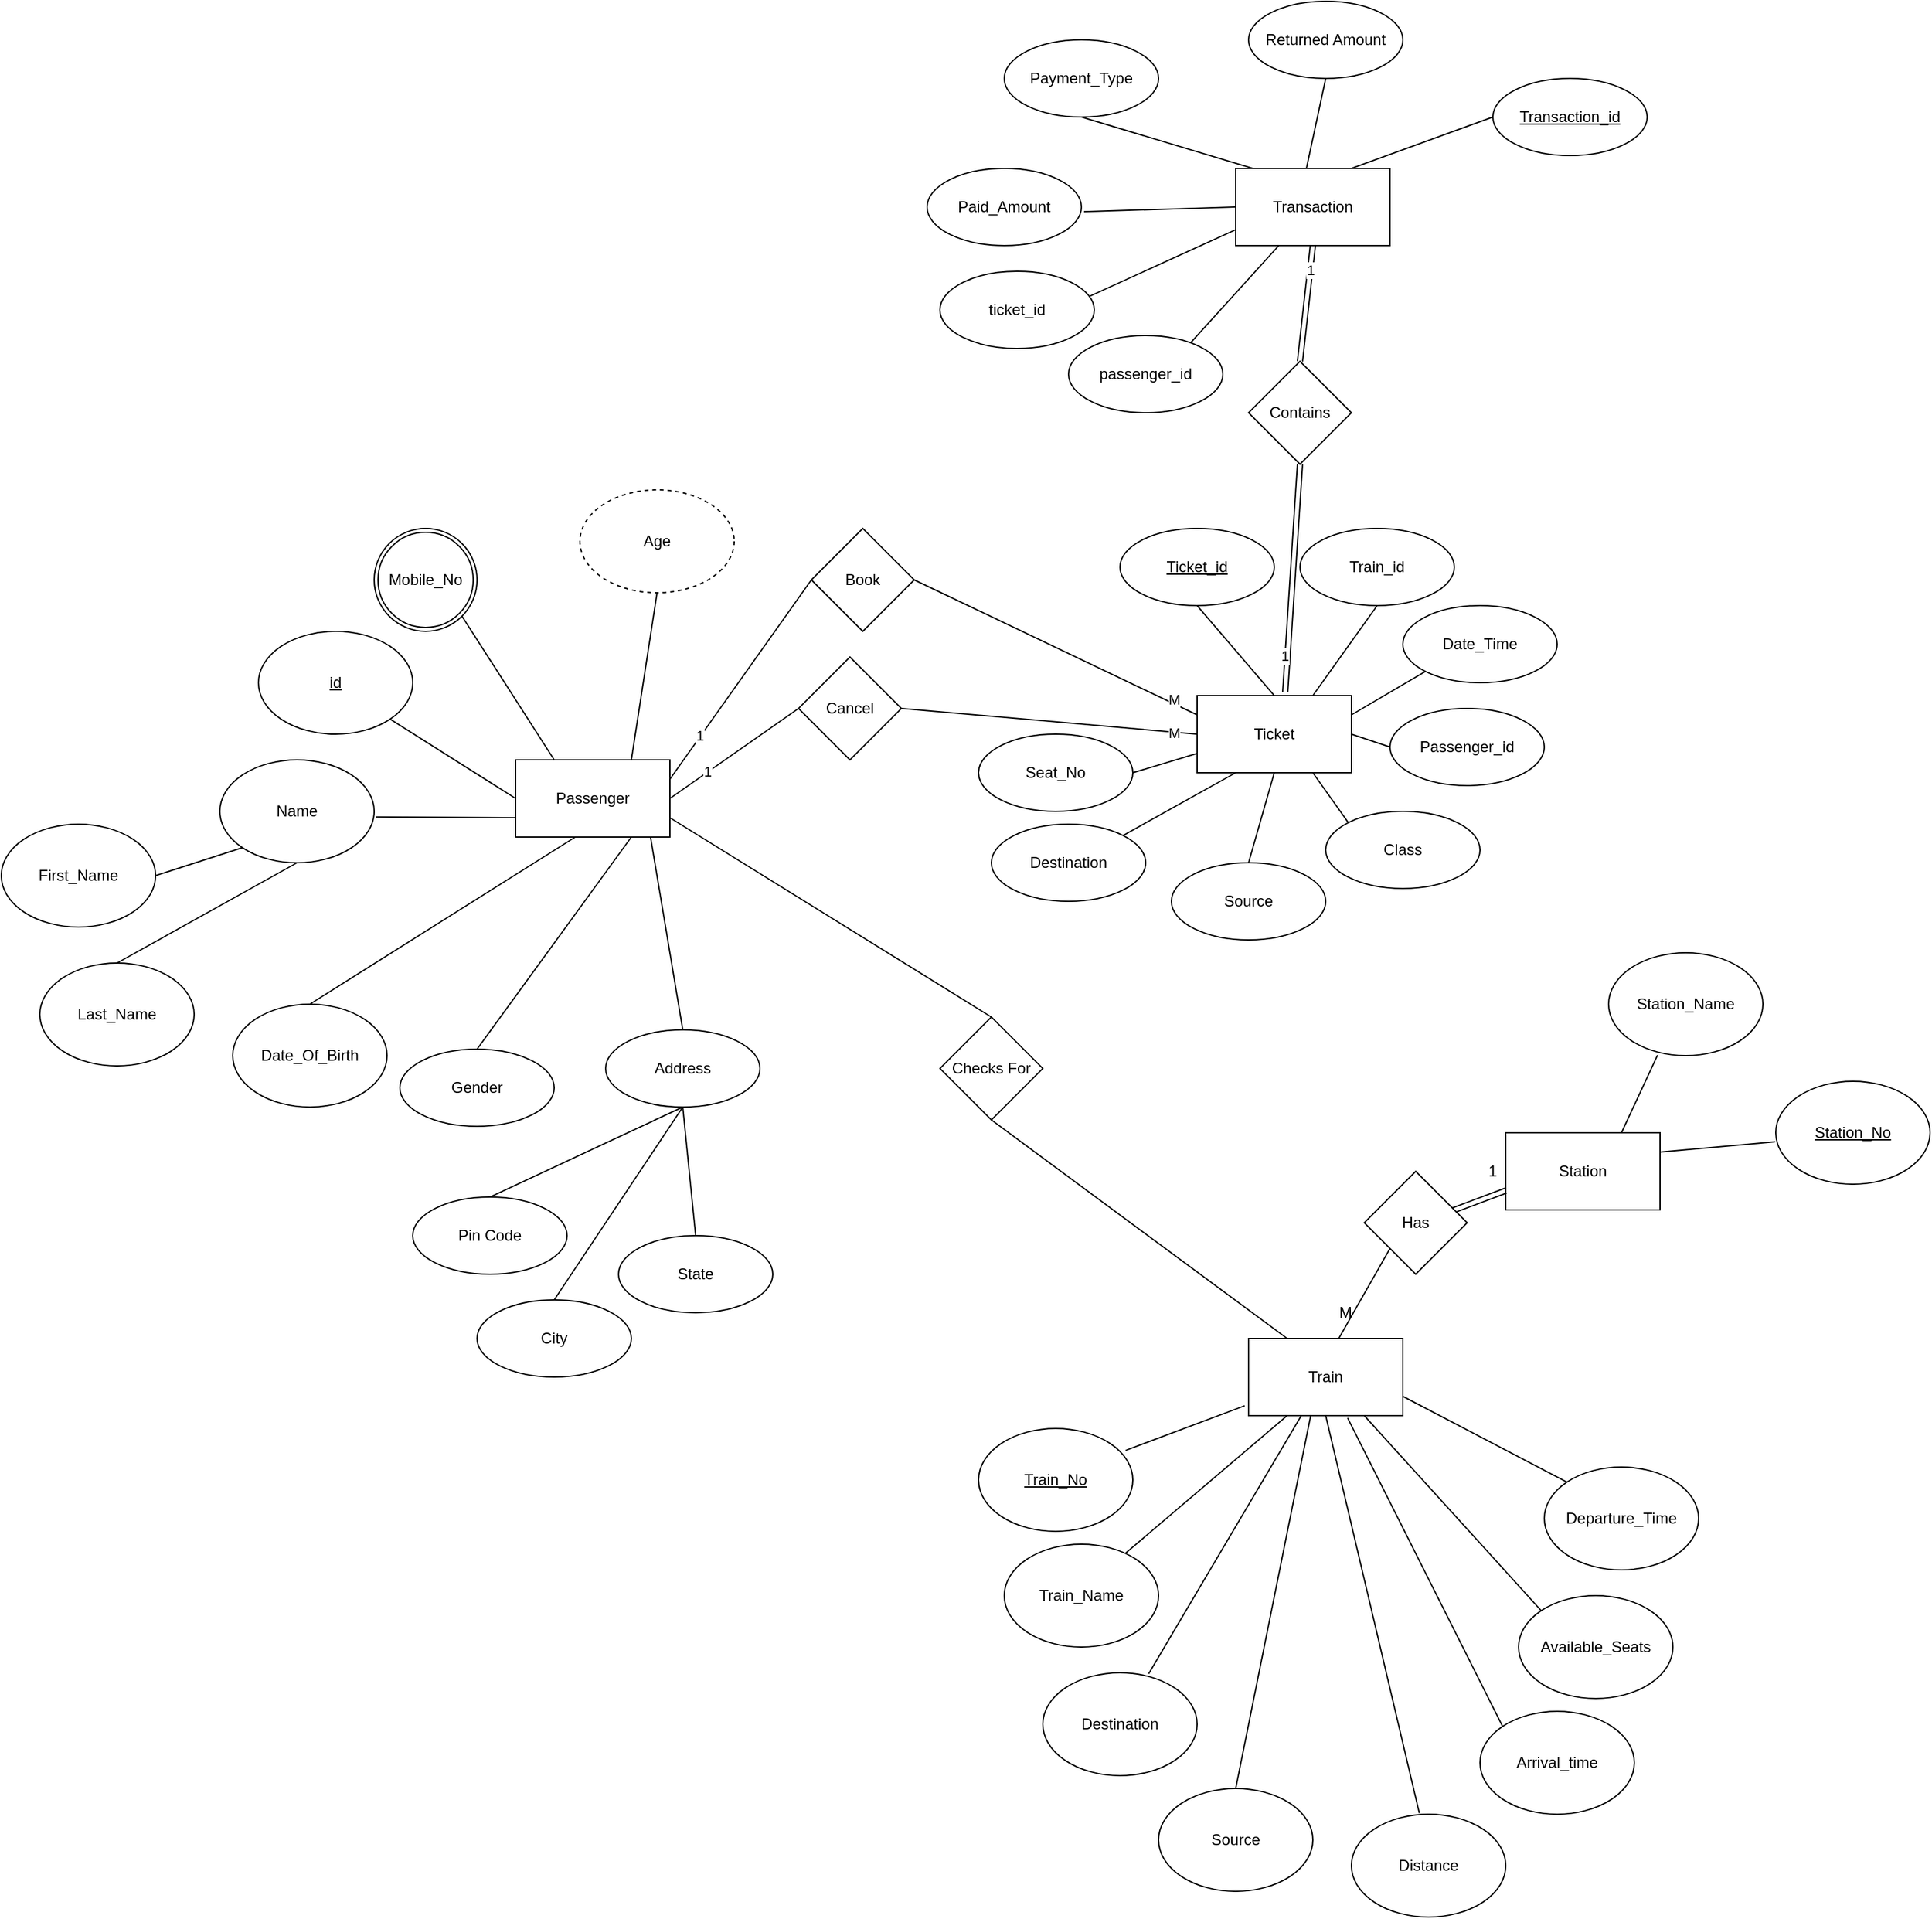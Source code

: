 <mxfile version="18.0.1" type="github">
  <diagram id="R2lEEEUBdFMjLlhIrx00" name="Page-1">
    <mxGraphModel dx="972" dy="984" grid="1" gridSize="10" guides="1" tooltips="1" connect="1" arrows="1" fold="1" page="1" pageScale="1" pageWidth="2000" pageHeight="2336" math="0" shadow="0" extFonts="Permanent Marker^https://fonts.googleapis.com/css?family=Permanent+Marker">
      <root>
        <mxCell id="0" />
        <mxCell id="1" parent="0" />
        <mxCell id="qXGRHOwea9Z-HIbD4cqm-10" style="endArrow=none;html=1;rounded=0;sourcePerimeterSpacing=8;targetPerimeterSpacing=8;entryX=0.786;entryY=0.088;entryDx=0;entryDy=0;entryPerimeter=0;exitX=0.25;exitY=1;exitDx=0;exitDy=0;" edge="1" parent="1" source="qXGRHOwea9Z-HIbD4cqm-1" target="qXGRHOwea9Z-HIbD4cqm-8">
          <mxGeometry relative="1" as="geometry" />
        </mxCell>
        <mxCell id="qXGRHOwea9Z-HIbD4cqm-12" style="endArrow=none;html=1;rounded=0;sourcePerimeterSpacing=8;targetPerimeterSpacing=8;entryX=0.5;entryY=0;entryDx=0;entryDy=0;exitX=0.405;exitY=0.977;exitDx=0;exitDy=0;exitPerimeter=0;" edge="1" parent="1" source="qXGRHOwea9Z-HIbD4cqm-1" target="qXGRHOwea9Z-HIbD4cqm-3">
          <mxGeometry relative="1" as="geometry" />
        </mxCell>
        <mxCell id="qXGRHOwea9Z-HIbD4cqm-13" style="endArrow=none;html=1;rounded=0;sourcePerimeterSpacing=8;targetPerimeterSpacing=8;exitX=-0.025;exitY=0.872;exitDx=0;exitDy=0;exitPerimeter=0;entryX=0.953;entryY=0.213;entryDx=0;entryDy=0;entryPerimeter=0;" edge="1" parent="1" source="qXGRHOwea9Z-HIbD4cqm-1" target="qXGRHOwea9Z-HIbD4cqm-9">
          <mxGeometry relative="1" as="geometry" />
        </mxCell>
        <mxCell id="qXGRHOwea9Z-HIbD4cqm-14" style="endArrow=none;html=1;rounded=0;sourcePerimeterSpacing=8;targetPerimeterSpacing=8;exitX=0.5;exitY=1;exitDx=0;exitDy=0;entryX=0.44;entryY=-0.011;entryDx=0;entryDy=0;entryPerimeter=0;" edge="1" parent="1" source="qXGRHOwea9Z-HIbD4cqm-1" target="qXGRHOwea9Z-HIbD4cqm-7">
          <mxGeometry relative="1" as="geometry" />
        </mxCell>
        <mxCell id="qXGRHOwea9Z-HIbD4cqm-15" style="endArrow=none;html=1;rounded=0;sourcePerimeterSpacing=8;targetPerimeterSpacing=8;entryX=0;entryY=0;entryDx=0;entryDy=0;exitX=0.642;exitY=1.03;exitDx=0;exitDy=0;exitPerimeter=0;" edge="1" parent="1" source="qXGRHOwea9Z-HIbD4cqm-1" target="qXGRHOwea9Z-HIbD4cqm-2">
          <mxGeometry relative="1" as="geometry" />
        </mxCell>
        <mxCell id="qXGRHOwea9Z-HIbD4cqm-16" style="endArrow=none;html=1;rounded=0;sourcePerimeterSpacing=8;targetPerimeterSpacing=8;entryX=0;entryY=0;entryDx=0;entryDy=0;exitX=0.75;exitY=1;exitDx=0;exitDy=0;" edge="1" parent="1" source="qXGRHOwea9Z-HIbD4cqm-1" target="qXGRHOwea9Z-HIbD4cqm-5">
          <mxGeometry relative="1" as="geometry" />
        </mxCell>
        <mxCell id="qXGRHOwea9Z-HIbD4cqm-17" style="endArrow=none;html=1;rounded=0;sourcePerimeterSpacing=8;targetPerimeterSpacing=8;entryX=0;entryY=0;entryDx=0;entryDy=0;exitX=1;exitY=0.75;exitDx=0;exitDy=0;" edge="1" parent="1" source="qXGRHOwea9Z-HIbD4cqm-1" target="qXGRHOwea9Z-HIbD4cqm-6">
          <mxGeometry relative="1" as="geometry" />
        </mxCell>
        <mxCell id="qXGRHOwea9Z-HIbD4cqm-23" style="endArrow=none;html=1;rounded=0;sourcePerimeterSpacing=8;targetPerimeterSpacing=8;exitX=0.343;exitY=0.995;exitDx=0;exitDy=0;exitPerimeter=0;entryX=0.686;entryY=0.009;entryDx=0;entryDy=0;entryPerimeter=0;" edge="1" parent="1" source="qXGRHOwea9Z-HIbD4cqm-1" target="qXGRHOwea9Z-HIbD4cqm-4">
          <mxGeometry relative="1" as="geometry" />
        </mxCell>
        <mxCell id="qXGRHOwea9Z-HIbD4cqm-30" style="endArrow=none;html=1;rounded=0;sourcePerimeterSpacing=8;targetPerimeterSpacing=8;exitX=0.571;exitY=0.047;exitDx=0;exitDy=0;exitPerimeter=0;entryX=0;entryY=1;entryDx=0;entryDy=0;" edge="1" parent="1" source="qXGRHOwea9Z-HIbD4cqm-1" target="qXGRHOwea9Z-HIbD4cqm-29">
          <mxGeometry relative="1" as="geometry" />
        </mxCell>
        <UserObject label="Train" tooltip="endArrow=none;html=1;rounded=0;sourcePerimeterSpacing=8;targetPerimeterSpacing=8;" id="qXGRHOwea9Z-HIbD4cqm-1">
          <mxCell style="rounded=0;whiteSpace=wrap;html=1;hachureGap=4;" vertex="1" parent="1">
            <mxGeometry x="1060" y="1340" width="120" height="60" as="geometry" />
          </mxCell>
        </UserObject>
        <mxCell id="qXGRHOwea9Z-HIbD4cqm-2" value="Arrival_time" style="ellipse;whiteSpace=wrap;html=1;hachureGap=4;" vertex="1" parent="1">
          <mxGeometry x="1240" y="1630" width="120" height="80" as="geometry" />
        </mxCell>
        <mxCell id="qXGRHOwea9Z-HIbD4cqm-3" value="Source" style="ellipse;whiteSpace=wrap;html=1;hachureGap=4;" vertex="1" parent="1">
          <mxGeometry x="990" y="1690" width="120" height="80" as="geometry" />
        </mxCell>
        <mxCell id="qXGRHOwea9Z-HIbD4cqm-4" value="Destination" style="ellipse;whiteSpace=wrap;html=1;hachureGap=4;" vertex="1" parent="1">
          <mxGeometry x="900" y="1600" width="120" height="80" as="geometry" />
        </mxCell>
        <mxCell id="qXGRHOwea9Z-HIbD4cqm-5" value="Available_Seats" style="ellipse;whiteSpace=wrap;html=1;hachureGap=4;" vertex="1" parent="1">
          <mxGeometry x="1270" y="1540" width="120" height="80" as="geometry" />
        </mxCell>
        <mxCell id="qXGRHOwea9Z-HIbD4cqm-6" value="Departure_Time" style="ellipse;whiteSpace=wrap;html=1;hachureGap=4;" vertex="1" parent="1">
          <mxGeometry x="1290" y="1440" width="120" height="80" as="geometry" />
        </mxCell>
        <mxCell id="qXGRHOwea9Z-HIbD4cqm-7" value="Distance" style="ellipse;whiteSpace=wrap;html=1;hachureGap=4;" vertex="1" parent="1">
          <mxGeometry x="1140" y="1710" width="120" height="80" as="geometry" />
        </mxCell>
        <mxCell id="qXGRHOwea9Z-HIbD4cqm-8" value="Train_Name" style="ellipse;whiteSpace=wrap;html=1;hachureGap=4;" vertex="1" parent="1">
          <mxGeometry x="870" y="1500" width="120" height="80" as="geometry" />
        </mxCell>
        <object label="&lt;u&gt;Train_No&lt;/u&gt;" id="qXGRHOwea9Z-HIbD4cqm-9">
          <mxCell style="ellipse;whiteSpace=wrap;html=1;hachureGap=4;" vertex="1" parent="1">
            <mxGeometry x="850" y="1410" width="120" height="80" as="geometry" />
          </mxCell>
        </object>
        <mxCell id="qXGRHOwea9Z-HIbD4cqm-27" style="endArrow=none;html=1;rounded=0;sourcePerimeterSpacing=8;targetPerimeterSpacing=8;exitX=0.75;exitY=0;exitDx=0;exitDy=0;entryX=0.317;entryY=0.996;entryDx=0;entryDy=0;entryPerimeter=0;" edge="1" parent="1" source="qXGRHOwea9Z-HIbD4cqm-21" target="qXGRHOwea9Z-HIbD4cqm-26">
          <mxGeometry relative="1" as="geometry">
            <mxPoint x="1359" y="1162.0" as="sourcePoint" />
          </mxGeometry>
        </mxCell>
        <mxCell id="qXGRHOwea9Z-HIbD4cqm-28" style="endArrow=none;html=1;rounded=0;sourcePerimeterSpacing=8;targetPerimeterSpacing=8;exitX=1;exitY=0.25;exitDx=0;exitDy=0;entryX=-0.003;entryY=0.588;entryDx=0;entryDy=0;entryPerimeter=0;" edge="1" parent="1" source="qXGRHOwea9Z-HIbD4cqm-21" target="qXGRHOwea9Z-HIbD4cqm-25">
          <mxGeometry relative="1" as="geometry">
            <mxPoint x="1408" y="1192.853" as="sourcePoint" />
          </mxGeometry>
        </mxCell>
        <mxCell id="qXGRHOwea9Z-HIbD4cqm-21" value="Station" style="rounded=0;whiteSpace=wrap;html=1;hachureGap=4;" vertex="1" parent="1">
          <mxGeometry x="1260" y="1180" width="120" height="60" as="geometry" />
        </mxCell>
        <mxCell id="qXGRHOwea9Z-HIbD4cqm-25" value="&lt;u&gt;Station_No&lt;/u&gt;" style="ellipse;whiteSpace=wrap;html=1;hachureGap=4;" vertex="1" parent="1">
          <mxGeometry x="1470" y="1140" width="120" height="80" as="geometry" />
        </mxCell>
        <mxCell id="qXGRHOwea9Z-HIbD4cqm-26" value="Station_Name" style="ellipse;whiteSpace=wrap;html=1;hachureGap=4;" vertex="1" parent="1">
          <mxGeometry x="1340" y="1040" width="120" height="80" as="geometry" />
        </mxCell>
        <mxCell id="qXGRHOwea9Z-HIbD4cqm-31" style="endArrow=none;html=1;rounded=0;sourcePerimeterSpacing=8;targetPerimeterSpacing=8;exitX=0.851;exitY=0.384;exitDx=0;exitDy=0;exitPerimeter=0;entryX=0;entryY=0.75;entryDx=0;entryDy=0;shape=link;" edge="1" parent="1" source="qXGRHOwea9Z-HIbD4cqm-29" target="qXGRHOwea9Z-HIbD4cqm-21">
          <mxGeometry relative="1" as="geometry" />
        </mxCell>
        <mxCell id="qXGRHOwea9Z-HIbD4cqm-29" value="Has" style="rhombus;whiteSpace=wrap;html=1;hachureGap=4;" vertex="1" parent="1">
          <mxGeometry x="1150" y="1210" width="80" height="80" as="geometry" />
        </mxCell>
        <mxCell id="qXGRHOwea9Z-HIbD4cqm-32" value="1" style="text;strokeColor=none;fillColor=none;html=1;align=center;verticalAlign=middle;whiteSpace=wrap;rounded=0;hachureGap=4;" vertex="1" parent="1">
          <mxGeometry x="1220" y="1195" width="60" height="30" as="geometry" />
        </mxCell>
        <mxCell id="qXGRHOwea9Z-HIbD4cqm-44" value="M" style="text;html=1;align=center;verticalAlign=middle;resizable=0;points=[];autosize=1;strokeColor=none;fillColor=none;hachureGap=4;" vertex="1" parent="1">
          <mxGeometry x="1120" y="1310" width="30" height="20" as="geometry" />
        </mxCell>
        <mxCell id="qXGRHOwea9Z-HIbD4cqm-63" style="endArrow=none;html=1;rounded=0;sourcePerimeterSpacing=8;targetPerimeterSpacing=8;entryX=1;entryY=1;entryDx=0;entryDy=0;exitX=0;exitY=0.5;exitDx=0;exitDy=0;" edge="1" parent="1" source="qXGRHOwea9Z-HIbD4cqm-48" target="qXGRHOwea9Z-HIbD4cqm-57">
          <mxGeometry relative="1" as="geometry" />
        </mxCell>
        <mxCell id="qXGRHOwea9Z-HIbD4cqm-65" style="endArrow=none;html=1;rounded=0;sourcePerimeterSpacing=8;targetPerimeterSpacing=8;entryX=0.5;entryY=0;entryDx=0;entryDy=0;exitX=0.405;exitY=0.977;exitDx=0;exitDy=0;exitPerimeter=0;" edge="1" parent="1" source="qXGRHOwea9Z-HIbD4cqm-48" target="qXGRHOwea9Z-HIbD4cqm-50">
          <mxGeometry relative="1" as="geometry" />
        </mxCell>
        <mxCell id="qXGRHOwea9Z-HIbD4cqm-66" style="endArrow=none;html=1;rounded=0;sourcePerimeterSpacing=8;targetPerimeterSpacing=8;entryX=1;entryY=1;entryDx=0;entryDy=0;exitX=0.25;exitY=0;exitDx=0;exitDy=0;" edge="1" parent="1" source="qXGRHOwea9Z-HIbD4cqm-48" target="qXGRHOwea9Z-HIbD4cqm-56">
          <mxGeometry relative="1" as="geometry" />
        </mxCell>
        <mxCell id="qXGRHOwea9Z-HIbD4cqm-67" style="endArrow=none;html=1;rounded=0;sourcePerimeterSpacing=8;targetPerimeterSpacing=8;entryX=0.5;entryY=1;entryDx=0;entryDy=0;exitX=0.75;exitY=0;exitDx=0;exitDy=0;" edge="1" parent="1" source="qXGRHOwea9Z-HIbD4cqm-48" target="qXGRHOwea9Z-HIbD4cqm-51">
          <mxGeometry relative="1" as="geometry">
            <mxPoint x="637.574" y="858.284" as="targetPoint" />
          </mxGeometry>
        </mxCell>
        <mxCell id="qXGRHOwea9Z-HIbD4cqm-68" style="endArrow=none;html=1;rounded=0;sourcePerimeterSpacing=8;targetPerimeterSpacing=8;entryX=1.011;entryY=0.554;entryDx=0;entryDy=0;exitX=0;exitY=0.75;exitDx=0;exitDy=0;entryPerimeter=0;" edge="1" parent="1" source="qXGRHOwea9Z-HIbD4cqm-48" target="qXGRHOwea9Z-HIbD4cqm-58">
          <mxGeometry relative="1" as="geometry" />
        </mxCell>
        <mxCell id="qXGRHOwea9Z-HIbD4cqm-70" value="" style="endArrow=none;html=1;rounded=0;sourcePerimeterSpacing=8;targetPerimeterSpacing=8;entryX=0.5;entryY=0;entryDx=0;entryDy=0;exitX=0.75;exitY=1;exitDx=0;exitDy=0;" edge="1" parent="1" source="qXGRHOwea9Z-HIbD4cqm-48" target="qXGRHOwea9Z-HIbD4cqm-69">
          <mxGeometry relative="1" as="geometry" />
        </mxCell>
        <mxCell id="qXGRHOwea9Z-HIbD4cqm-76" value="" style="endArrow=none;html=1;rounded=0;sourcePerimeterSpacing=8;targetPerimeterSpacing=8;entryX=0.5;entryY=0;entryDx=0;entryDy=0;exitX=0.873;exitY=0.984;exitDx=0;exitDy=0;exitPerimeter=0;" edge="1" parent="1" source="qXGRHOwea9Z-HIbD4cqm-48" target="qXGRHOwea9Z-HIbD4cqm-75">
          <mxGeometry relative="1" as="geometry">
            <mxPoint x="660.0" y="920" as="targetPoint" />
          </mxGeometry>
        </mxCell>
        <mxCell id="qXGRHOwea9Z-HIbD4cqm-115" value="" style="endArrow=none;html=1;rounded=0;sourcePerimeterSpacing=8;targetPerimeterSpacing=8;entryX=0;entryY=0.5;entryDx=0;entryDy=0;exitX=1;exitY=0.25;exitDx=0;exitDy=0;" edge="1" parent="1" source="qXGRHOwea9Z-HIbD4cqm-48" target="qXGRHOwea9Z-HIbD4cqm-114">
          <mxGeometry relative="1" as="geometry" />
        </mxCell>
        <mxCell id="qXGRHOwea9Z-HIbD4cqm-131" value="1" style="edgeLabel;html=1;align=center;verticalAlign=middle;resizable=0;points=[];" vertex="1" connectable="0" parent="qXGRHOwea9Z-HIbD4cqm-115">
          <mxGeometry x="-0.571" y="1" relative="1" as="geometry">
            <mxPoint as="offset" />
          </mxGeometry>
        </mxCell>
        <mxCell id="qXGRHOwea9Z-HIbD4cqm-119" value="" style="endArrow=none;html=1;rounded=0;sourcePerimeterSpacing=8;targetPerimeterSpacing=8;entryX=0;entryY=0.5;entryDx=0;entryDy=0;exitX=1;exitY=0.5;exitDx=0;exitDy=0;" edge="1" parent="1" source="qXGRHOwea9Z-HIbD4cqm-48" target="qXGRHOwea9Z-HIbD4cqm-118">
          <mxGeometry relative="1" as="geometry" />
        </mxCell>
        <mxCell id="qXGRHOwea9Z-HIbD4cqm-132" value="1" style="edgeLabel;html=1;align=center;verticalAlign=middle;resizable=0;points=[];" vertex="1" connectable="0" parent="qXGRHOwea9Z-HIbD4cqm-119">
          <mxGeometry x="-0.408" y="1" relative="1" as="geometry">
            <mxPoint as="offset" />
          </mxGeometry>
        </mxCell>
        <mxCell id="qXGRHOwea9Z-HIbD4cqm-136" value="" style="endArrow=none;html=1;rounded=0;sourcePerimeterSpacing=8;targetPerimeterSpacing=8;entryX=0.5;entryY=0;entryDx=0;entryDy=0;exitX=1;exitY=0.75;exitDx=0;exitDy=0;" edge="1" parent="1" source="qXGRHOwea9Z-HIbD4cqm-48" target="qXGRHOwea9Z-HIbD4cqm-135">
          <mxGeometry relative="1" as="geometry" />
        </mxCell>
        <UserObject label="Passenger" tooltip="endArrow=none;html=1;rounded=0;sourcePerimeterSpacing=8;targetPerimeterSpacing=8;" id="qXGRHOwea9Z-HIbD4cqm-48">
          <mxCell style="rounded=0;whiteSpace=wrap;html=1;hachureGap=4;" vertex="1" parent="1">
            <mxGeometry x="490" y="890" width="120" height="60" as="geometry" />
          </mxCell>
        </UserObject>
        <mxCell id="qXGRHOwea9Z-HIbD4cqm-50" value="Date_Of_Birth" style="ellipse;whiteSpace=wrap;html=1;hachureGap=4;" vertex="1" parent="1">
          <mxGeometry x="270" y="1080" width="120" height="80" as="geometry" />
        </mxCell>
        <mxCell id="qXGRHOwea9Z-HIbD4cqm-51" value="Age" style="ellipse;whiteSpace=wrap;html=1;hachureGap=4;dashed=1;" vertex="1" parent="1">
          <mxGeometry x="540" y="680" width="120" height="80" as="geometry" />
        </mxCell>
        <mxCell id="qXGRHOwea9Z-HIbD4cqm-56" value="Mobile_No" style="ellipse;shape=doubleEllipse;whiteSpace=wrap;html=1;aspect=fixed;hachureGap=4;margin=3;" vertex="1" parent="1">
          <mxGeometry x="380" y="710" width="80" height="80" as="geometry" />
        </mxCell>
        <mxCell id="qXGRHOwea9Z-HIbD4cqm-57" value="&lt;u&gt;id&lt;/u&gt;" style="ellipse;whiteSpace=wrap;html=1;hachureGap=4;" vertex="1" parent="1">
          <mxGeometry x="290" y="790" width="120" height="80" as="geometry" />
        </mxCell>
        <mxCell id="qXGRHOwea9Z-HIbD4cqm-61" style="endArrow=none;html=1;rounded=0;sourcePerimeterSpacing=8;targetPerimeterSpacing=8;entryX=1;entryY=0.5;entryDx=0;entryDy=0;exitX=0;exitY=1;exitDx=0;exitDy=0;" edge="1" parent="1" source="qXGRHOwea9Z-HIbD4cqm-58" target="qXGRHOwea9Z-HIbD4cqm-59">
          <mxGeometry relative="1" as="geometry" />
        </mxCell>
        <mxCell id="qXGRHOwea9Z-HIbD4cqm-62" style="endArrow=none;html=1;rounded=0;sourcePerimeterSpacing=8;targetPerimeterSpacing=8;entryX=0.5;entryY=0;entryDx=0;entryDy=0;exitX=0.5;exitY=1;exitDx=0;exitDy=0;" edge="1" parent="1" source="qXGRHOwea9Z-HIbD4cqm-58" target="qXGRHOwea9Z-HIbD4cqm-60">
          <mxGeometry relative="1" as="geometry" />
        </mxCell>
        <mxCell id="qXGRHOwea9Z-HIbD4cqm-58" value="Name" style="ellipse;whiteSpace=wrap;html=1;hachureGap=4;" vertex="1" parent="1">
          <mxGeometry x="260" y="890" width="120" height="80" as="geometry" />
        </mxCell>
        <mxCell id="qXGRHOwea9Z-HIbD4cqm-59" value="First_Name" style="ellipse;whiteSpace=wrap;html=1;hachureGap=4;" vertex="1" parent="1">
          <mxGeometry x="90" y="940" width="120" height="80" as="geometry" />
        </mxCell>
        <mxCell id="qXGRHOwea9Z-HIbD4cqm-60" value="Last_Name" style="ellipse;whiteSpace=wrap;html=1;hachureGap=4;" vertex="1" parent="1">
          <mxGeometry x="120" y="1048" width="120" height="80" as="geometry" />
        </mxCell>
        <mxCell id="qXGRHOwea9Z-HIbD4cqm-69" value="Gender" style="ellipse;whiteSpace=wrap;html=1;hachureGap=4;" vertex="1" parent="1">
          <mxGeometry x="400" y="1115" width="120" height="60" as="geometry" />
        </mxCell>
        <mxCell id="qXGRHOwea9Z-HIbD4cqm-78" style="endArrow=none;html=1;rounded=0;sourcePerimeterSpacing=8;targetPerimeterSpacing=8;entryX=0.5;entryY=0;entryDx=0;entryDy=0;exitX=0.5;exitY=1;exitDx=0;exitDy=0;" edge="1" parent="1" source="qXGRHOwea9Z-HIbD4cqm-75" target="qXGRHOwea9Z-HIbD4cqm-77">
          <mxGeometry relative="1" as="geometry" />
        </mxCell>
        <mxCell id="qXGRHOwea9Z-HIbD4cqm-80" style="endArrow=none;html=1;rounded=0;sourcePerimeterSpacing=8;targetPerimeterSpacing=8;entryX=0.5;entryY=0;entryDx=0;entryDy=0;exitX=0.5;exitY=1;exitDx=0;exitDy=0;" edge="1" parent="1" source="qXGRHOwea9Z-HIbD4cqm-75" target="qXGRHOwea9Z-HIbD4cqm-79">
          <mxGeometry relative="1" as="geometry" />
        </mxCell>
        <mxCell id="qXGRHOwea9Z-HIbD4cqm-84" style="endArrow=none;html=1;rounded=0;sourcePerimeterSpacing=8;targetPerimeterSpacing=8;entryX=0.5;entryY=0;entryDx=0;entryDy=0;exitX=0.5;exitY=1;exitDx=0;exitDy=0;" edge="1" parent="1" source="qXGRHOwea9Z-HIbD4cqm-75" target="qXGRHOwea9Z-HIbD4cqm-81">
          <mxGeometry relative="1" as="geometry" />
        </mxCell>
        <mxCell id="qXGRHOwea9Z-HIbD4cqm-75" value="Address" style="ellipse;whiteSpace=wrap;html=1;hachureGap=4;" vertex="1" parent="1">
          <mxGeometry x="560" y="1100" width="120" height="60" as="geometry" />
        </mxCell>
        <mxCell id="qXGRHOwea9Z-HIbD4cqm-77" value="City" style="ellipse;whiteSpace=wrap;html=1;hachureGap=4;" vertex="1" parent="1">
          <mxGeometry x="460" y="1310" width="120" height="60" as="geometry" />
        </mxCell>
        <mxCell id="qXGRHOwea9Z-HIbD4cqm-79" value="Pin Code" style="ellipse;whiteSpace=wrap;html=1;hachureGap=4;" vertex="1" parent="1">
          <mxGeometry x="410" y="1230" width="120" height="60" as="geometry" />
        </mxCell>
        <mxCell id="qXGRHOwea9Z-HIbD4cqm-81" value="State" style="ellipse;whiteSpace=wrap;html=1;hachureGap=4;" vertex="1" parent="1">
          <mxGeometry x="570" y="1260" width="120" height="60" as="geometry" />
        </mxCell>
        <mxCell id="qXGRHOwea9Z-HIbD4cqm-96" value="" style="endArrow=none;html=1;rounded=0;sourcePerimeterSpacing=8;targetPerimeterSpacing=8;entryX=1;entryY=0.5;entryDx=0;entryDy=0;exitX=0;exitY=0.75;exitDx=0;exitDy=0;" edge="1" parent="1" source="qXGRHOwea9Z-HIbD4cqm-92" target="qXGRHOwea9Z-HIbD4cqm-95">
          <mxGeometry relative="1" as="geometry" />
        </mxCell>
        <mxCell id="qXGRHOwea9Z-HIbD4cqm-104" value="" style="endArrow=none;html=1;rounded=0;sourcePerimeterSpacing=8;targetPerimeterSpacing=8;entryX=0.5;entryY=1;entryDx=0;entryDy=0;exitX=0.5;exitY=0;exitDx=0;exitDy=0;" edge="1" parent="1" source="qXGRHOwea9Z-HIbD4cqm-92" target="qXGRHOwea9Z-HIbD4cqm-103">
          <mxGeometry relative="1" as="geometry" />
        </mxCell>
        <mxCell id="qXGRHOwea9Z-HIbD4cqm-105" style="endArrow=none;html=1;rounded=0;sourcePerimeterSpacing=8;targetPerimeterSpacing=8;entryX=0.5;entryY=1;entryDx=0;entryDy=0;exitX=0.75;exitY=0;exitDx=0;exitDy=0;" edge="1" parent="1" source="qXGRHOwea9Z-HIbD4cqm-92" target="qXGRHOwea9Z-HIbD4cqm-102">
          <mxGeometry relative="1" as="geometry" />
        </mxCell>
        <mxCell id="qXGRHOwea9Z-HIbD4cqm-106" style="endArrow=none;html=1;rounded=0;sourcePerimeterSpacing=8;targetPerimeterSpacing=8;entryX=0;entryY=1;entryDx=0;entryDy=0;exitX=1;exitY=0.25;exitDx=0;exitDy=0;" edge="1" parent="1" source="qXGRHOwea9Z-HIbD4cqm-92" target="qXGRHOwea9Z-HIbD4cqm-101">
          <mxGeometry relative="1" as="geometry" />
        </mxCell>
        <mxCell id="qXGRHOwea9Z-HIbD4cqm-107" style="endArrow=none;html=1;rounded=0;sourcePerimeterSpacing=8;targetPerimeterSpacing=8;entryX=0;entryY=0.5;entryDx=0;entryDy=0;exitX=1;exitY=0.5;exitDx=0;exitDy=0;" edge="1" parent="1" source="qXGRHOwea9Z-HIbD4cqm-92" target="qXGRHOwea9Z-HIbD4cqm-100">
          <mxGeometry relative="1" as="geometry" />
        </mxCell>
        <mxCell id="qXGRHOwea9Z-HIbD4cqm-108" style="endArrow=none;html=1;rounded=0;sourcePerimeterSpacing=8;targetPerimeterSpacing=8;entryX=0;entryY=0;entryDx=0;entryDy=0;exitX=0.75;exitY=1;exitDx=0;exitDy=0;" edge="1" parent="1" source="qXGRHOwea9Z-HIbD4cqm-92" target="qXGRHOwea9Z-HIbD4cqm-99">
          <mxGeometry relative="1" as="geometry" />
        </mxCell>
        <mxCell id="qXGRHOwea9Z-HIbD4cqm-109" style="endArrow=none;html=1;rounded=0;sourcePerimeterSpacing=8;targetPerimeterSpacing=8;entryX=0.5;entryY=0;entryDx=0;entryDy=0;exitX=0.5;exitY=1;exitDx=0;exitDy=0;" edge="1" parent="1" source="qXGRHOwea9Z-HIbD4cqm-92" target="qXGRHOwea9Z-HIbD4cqm-98">
          <mxGeometry relative="1" as="geometry" />
        </mxCell>
        <mxCell id="qXGRHOwea9Z-HIbD4cqm-111" style="endArrow=none;html=1;rounded=0;sourcePerimeterSpacing=8;targetPerimeterSpacing=8;entryX=1;entryY=0;entryDx=0;entryDy=0;exitX=0.25;exitY=1;exitDx=0;exitDy=0;" edge="1" parent="1" source="qXGRHOwea9Z-HIbD4cqm-92" target="qXGRHOwea9Z-HIbD4cqm-97">
          <mxGeometry relative="1" as="geometry" />
        </mxCell>
        <mxCell id="qXGRHOwea9Z-HIbD4cqm-141" value="" style="endArrow=none;html=1;rounded=0;sourcePerimeterSpacing=8;targetPerimeterSpacing=8;entryX=0.5;entryY=1;entryDx=0;entryDy=0;exitX=0.571;exitY=-0.047;exitDx=0;exitDy=0;exitPerimeter=0;shape=link;" edge="1" parent="1" source="qXGRHOwea9Z-HIbD4cqm-92" target="qXGRHOwea9Z-HIbD4cqm-140">
          <mxGeometry relative="1" as="geometry">
            <mxPoint x="1110" y="650" as="targetPoint" />
          </mxGeometry>
        </mxCell>
        <mxCell id="qXGRHOwea9Z-HIbD4cqm-163" value="1" style="edgeLabel;html=1;align=center;verticalAlign=middle;resizable=0;points=[];" vertex="1" connectable="0" parent="qXGRHOwea9Z-HIbD4cqm-141">
          <mxGeometry x="-0.681" y="3" relative="1" as="geometry">
            <mxPoint as="offset" />
          </mxGeometry>
        </mxCell>
        <UserObject label="Ticket" tooltip="endArrow=none;html=1;rounded=0;sourcePerimeterSpacing=8;targetPerimeterSpacing=8;" id="qXGRHOwea9Z-HIbD4cqm-92">
          <mxCell style="rounded=0;whiteSpace=wrap;html=1;hachureGap=4;" vertex="1" parent="1">
            <mxGeometry x="1020" y="840" width="120" height="60" as="geometry" />
          </mxCell>
        </UserObject>
        <mxCell id="qXGRHOwea9Z-HIbD4cqm-95" value="Seat_No" style="ellipse;whiteSpace=wrap;html=1;hachureGap=4;" vertex="1" parent="1">
          <mxGeometry x="850" y="870" width="120" height="60" as="geometry" />
        </mxCell>
        <mxCell id="qXGRHOwea9Z-HIbD4cqm-97" value="Destination" style="ellipse;whiteSpace=wrap;html=1;hachureGap=4;" vertex="1" parent="1">
          <mxGeometry x="860" y="940" width="120" height="60" as="geometry" />
        </mxCell>
        <mxCell id="qXGRHOwea9Z-HIbD4cqm-98" value="Source" style="ellipse;whiteSpace=wrap;html=1;hachureGap=4;" vertex="1" parent="1">
          <mxGeometry x="1000" y="970" width="120" height="60" as="geometry" />
        </mxCell>
        <mxCell id="qXGRHOwea9Z-HIbD4cqm-99" value="Class" style="ellipse;whiteSpace=wrap;html=1;hachureGap=4;" vertex="1" parent="1">
          <mxGeometry x="1120" y="930" width="120" height="60" as="geometry" />
        </mxCell>
        <mxCell id="qXGRHOwea9Z-HIbD4cqm-100" value="Passenger_id" style="ellipse;whiteSpace=wrap;html=1;hachureGap=4;" vertex="1" parent="1">
          <mxGeometry x="1170" y="850" width="120" height="60" as="geometry" />
        </mxCell>
        <mxCell id="qXGRHOwea9Z-HIbD4cqm-101" value="Date_Time" style="ellipse;whiteSpace=wrap;html=1;hachureGap=4;" vertex="1" parent="1">
          <mxGeometry x="1180" y="770" width="120" height="60" as="geometry" />
        </mxCell>
        <mxCell id="qXGRHOwea9Z-HIbD4cqm-102" value="Train_id" style="ellipse;whiteSpace=wrap;html=1;hachureGap=4;" vertex="1" parent="1">
          <mxGeometry x="1100" y="710" width="120" height="60" as="geometry" />
        </mxCell>
        <mxCell id="qXGRHOwea9Z-HIbD4cqm-103" value="&lt;u&gt;Ticket_id&lt;/u&gt;" style="ellipse;whiteSpace=wrap;html=1;hachureGap=4;" vertex="1" parent="1">
          <mxGeometry x="960" y="710" width="120" height="60" as="geometry" />
        </mxCell>
        <mxCell id="qXGRHOwea9Z-HIbD4cqm-120" style="endArrow=none;html=1;rounded=0;sourcePerimeterSpacing=8;targetPerimeterSpacing=8;entryX=0;entryY=0.25;entryDx=0;entryDy=0;exitX=1;exitY=0.5;exitDx=0;exitDy=0;" edge="1" parent="1" source="qXGRHOwea9Z-HIbD4cqm-114" target="qXGRHOwea9Z-HIbD4cqm-92">
          <mxGeometry relative="1" as="geometry" />
        </mxCell>
        <mxCell id="qXGRHOwea9Z-HIbD4cqm-130" value="M" style="edgeLabel;html=1;align=center;verticalAlign=middle;resizable=0;points=[];" vertex="1" connectable="0" parent="qXGRHOwea9Z-HIbD4cqm-120">
          <mxGeometry x="0.826" y="3" relative="1" as="geometry">
            <mxPoint as="offset" />
          </mxGeometry>
        </mxCell>
        <mxCell id="qXGRHOwea9Z-HIbD4cqm-114" value="Book" style="rhombus;whiteSpace=wrap;html=1;hachureGap=4;" vertex="1" parent="1">
          <mxGeometry x="720" y="710" width="80" height="80" as="geometry" />
        </mxCell>
        <mxCell id="qXGRHOwea9Z-HIbD4cqm-121" style="endArrow=none;html=1;rounded=0;sourcePerimeterSpacing=8;targetPerimeterSpacing=8;entryX=0;entryY=0.5;entryDx=0;entryDy=0;exitX=1;exitY=0.5;exitDx=0;exitDy=0;" edge="1" parent="1" source="qXGRHOwea9Z-HIbD4cqm-118" target="qXGRHOwea9Z-HIbD4cqm-92">
          <mxGeometry relative="1" as="geometry" />
        </mxCell>
        <mxCell id="qXGRHOwea9Z-HIbD4cqm-128" value="M" style="edgeLabel;html=1;align=center;verticalAlign=middle;resizable=0;points=[];" vertex="1" connectable="0" parent="qXGRHOwea9Z-HIbD4cqm-121">
          <mxGeometry x="0.844" relative="1" as="geometry">
            <mxPoint as="offset" />
          </mxGeometry>
        </mxCell>
        <mxCell id="qXGRHOwea9Z-HIbD4cqm-118" value="Cancel" style="rhombus;whiteSpace=wrap;html=1;hachureGap=4;" vertex="1" parent="1">
          <mxGeometry x="710" y="810" width="80" height="80" as="geometry" />
        </mxCell>
        <mxCell id="qXGRHOwea9Z-HIbD4cqm-137" style="endArrow=none;html=1;rounded=0;sourcePerimeterSpacing=8;targetPerimeterSpacing=8;entryX=0.25;entryY=0;entryDx=0;entryDy=0;exitX=0.5;exitY=1;exitDx=0;exitDy=0;" edge="1" parent="1" source="qXGRHOwea9Z-HIbD4cqm-135" target="qXGRHOwea9Z-HIbD4cqm-1">
          <mxGeometry relative="1" as="geometry" />
        </mxCell>
        <mxCell id="qXGRHOwea9Z-HIbD4cqm-135" value="Checks For" style="rhombus;whiteSpace=wrap;html=1;hachureGap=4;" vertex="1" parent="1">
          <mxGeometry x="820" y="1090" width="80" height="80" as="geometry" />
        </mxCell>
        <mxCell id="qXGRHOwea9Z-HIbD4cqm-145" value="" style="endArrow=none;html=1;rounded=0;sourcePerimeterSpacing=8;targetPerimeterSpacing=8;entryX=0.5;entryY=1;entryDx=0;entryDy=0;exitX=0.5;exitY=0;exitDx=0;exitDy=0;shape=link;" edge="1" parent="1" source="qXGRHOwea9Z-HIbD4cqm-140" target="qXGRHOwea9Z-HIbD4cqm-144">
          <mxGeometry relative="1" as="geometry" />
        </mxCell>
        <mxCell id="qXGRHOwea9Z-HIbD4cqm-162" value="1" style="edgeLabel;html=1;align=center;verticalAlign=middle;resizable=0;points=[];" vertex="1" connectable="0" parent="qXGRHOwea9Z-HIbD4cqm-145">
          <mxGeometry x="0.585" relative="1" as="geometry">
            <mxPoint as="offset" />
          </mxGeometry>
        </mxCell>
        <mxCell id="qXGRHOwea9Z-HIbD4cqm-140" value="Contains" style="rhombus;whiteSpace=wrap;html=1;hachureGap=4;" vertex="1" parent="1">
          <mxGeometry x="1060" y="580" width="80" height="80" as="geometry" />
        </mxCell>
        <mxCell id="qXGRHOwea9Z-HIbD4cqm-155" value="" style="endArrow=none;html=1;rounded=0;sourcePerimeterSpacing=8;targetPerimeterSpacing=8;entryX=0.5;entryY=1;entryDx=0;entryDy=0;exitX=0.15;exitY=0.023;exitDx=0;exitDy=0;exitPerimeter=0;" edge="1" parent="1" source="qXGRHOwea9Z-HIbD4cqm-144" target="qXGRHOwea9Z-HIbD4cqm-154">
          <mxGeometry relative="1" as="geometry" />
        </mxCell>
        <mxCell id="qXGRHOwea9Z-HIbD4cqm-157" value="" style="endArrow=none;html=1;rounded=0;sourcePerimeterSpacing=8;targetPerimeterSpacing=8;entryX=1.017;entryY=0.56;entryDx=0;entryDy=0;exitX=0;exitY=0.5;exitDx=0;exitDy=0;entryPerimeter=0;" edge="1" parent="1" source="qXGRHOwea9Z-HIbD4cqm-144" target="qXGRHOwea9Z-HIbD4cqm-156">
          <mxGeometry relative="1" as="geometry" />
        </mxCell>
        <mxCell id="qXGRHOwea9Z-HIbD4cqm-159" value="" style="endArrow=none;html=1;rounded=0;sourcePerimeterSpacing=8;targetPerimeterSpacing=8;entryX=0.5;entryY=1;entryDx=0;entryDy=0;exitX=0.459;exitY=-0.007;exitDx=0;exitDy=0;exitPerimeter=0;" edge="1" parent="1" source="qXGRHOwea9Z-HIbD4cqm-144" target="qXGRHOwea9Z-HIbD4cqm-158">
          <mxGeometry relative="1" as="geometry" />
        </mxCell>
        <mxCell id="qXGRHOwea9Z-HIbD4cqm-161" value="" style="endArrow=none;html=1;rounded=0;sourcePerimeterSpacing=8;targetPerimeterSpacing=8;entryX=0;entryY=0.5;entryDx=0;entryDy=0;exitX=0.75;exitY=0;exitDx=0;exitDy=0;" edge="1" parent="1" source="qXGRHOwea9Z-HIbD4cqm-144" target="qXGRHOwea9Z-HIbD4cqm-160">
          <mxGeometry relative="1" as="geometry" />
        </mxCell>
        <mxCell id="qXGRHOwea9Z-HIbD4cqm-165" value="" style="endArrow=none;html=1;rounded=0;sourcePerimeterSpacing=8;targetPerimeterSpacing=8;entryX=0.974;entryY=0.32;entryDx=0;entryDy=0;exitX=-0.001;exitY=0.795;exitDx=0;exitDy=0;entryPerimeter=0;exitPerimeter=0;" edge="1" parent="1" source="qXGRHOwea9Z-HIbD4cqm-144" target="qXGRHOwea9Z-HIbD4cqm-164">
          <mxGeometry relative="1" as="geometry" />
        </mxCell>
        <mxCell id="qXGRHOwea9Z-HIbD4cqm-167" value="" style="endArrow=none;html=1;rounded=0;sourcePerimeterSpacing=8;targetPerimeterSpacing=8;entryX=0.789;entryY=0.098;entryDx=0;entryDy=0;exitX=0.277;exitY=1.005;exitDx=0;exitDy=0;entryPerimeter=0;exitPerimeter=0;" edge="1" parent="1" source="qXGRHOwea9Z-HIbD4cqm-144" target="qXGRHOwea9Z-HIbD4cqm-166">
          <mxGeometry relative="1" as="geometry" />
        </mxCell>
        <mxCell id="qXGRHOwea9Z-HIbD4cqm-144" value="Transaction" style="whiteSpace=wrap;html=1;hachureGap=4;" vertex="1" parent="1">
          <mxGeometry x="1050" y="430" width="120" height="60" as="geometry" />
        </mxCell>
        <mxCell id="qXGRHOwea9Z-HIbD4cqm-154" value="Payment_Type" style="ellipse;whiteSpace=wrap;html=1;hachureGap=4;" vertex="1" parent="1">
          <mxGeometry x="870" y="330" width="120" height="60" as="geometry" />
        </mxCell>
        <mxCell id="qXGRHOwea9Z-HIbD4cqm-156" value="Paid_Amount" style="ellipse;whiteSpace=wrap;html=1;hachureGap=4;" vertex="1" parent="1">
          <mxGeometry x="810" y="430" width="120" height="60" as="geometry" />
        </mxCell>
        <mxCell id="qXGRHOwea9Z-HIbD4cqm-158" value="Returned Amount" style="ellipse;whiteSpace=wrap;html=1;hachureGap=4;" vertex="1" parent="1">
          <mxGeometry x="1060" y="300" width="120" height="60" as="geometry" />
        </mxCell>
        <mxCell id="qXGRHOwea9Z-HIbD4cqm-160" value="&lt;u&gt;Transaction_id&lt;/u&gt;" style="ellipse;whiteSpace=wrap;html=1;hachureGap=4;" vertex="1" parent="1">
          <mxGeometry x="1250" y="360" width="120" height="60" as="geometry" />
        </mxCell>
        <mxCell id="qXGRHOwea9Z-HIbD4cqm-164" value="ticket_id" style="ellipse;whiteSpace=wrap;html=1;hachureGap=4;" vertex="1" parent="1">
          <mxGeometry x="820" y="510" width="120" height="60" as="geometry" />
        </mxCell>
        <mxCell id="qXGRHOwea9Z-HIbD4cqm-166" value="passenger_id" style="ellipse;whiteSpace=wrap;html=1;hachureGap=4;" vertex="1" parent="1">
          <mxGeometry x="920" y="560" width="120" height="60" as="geometry" />
        </mxCell>
      </root>
    </mxGraphModel>
  </diagram>
</mxfile>
